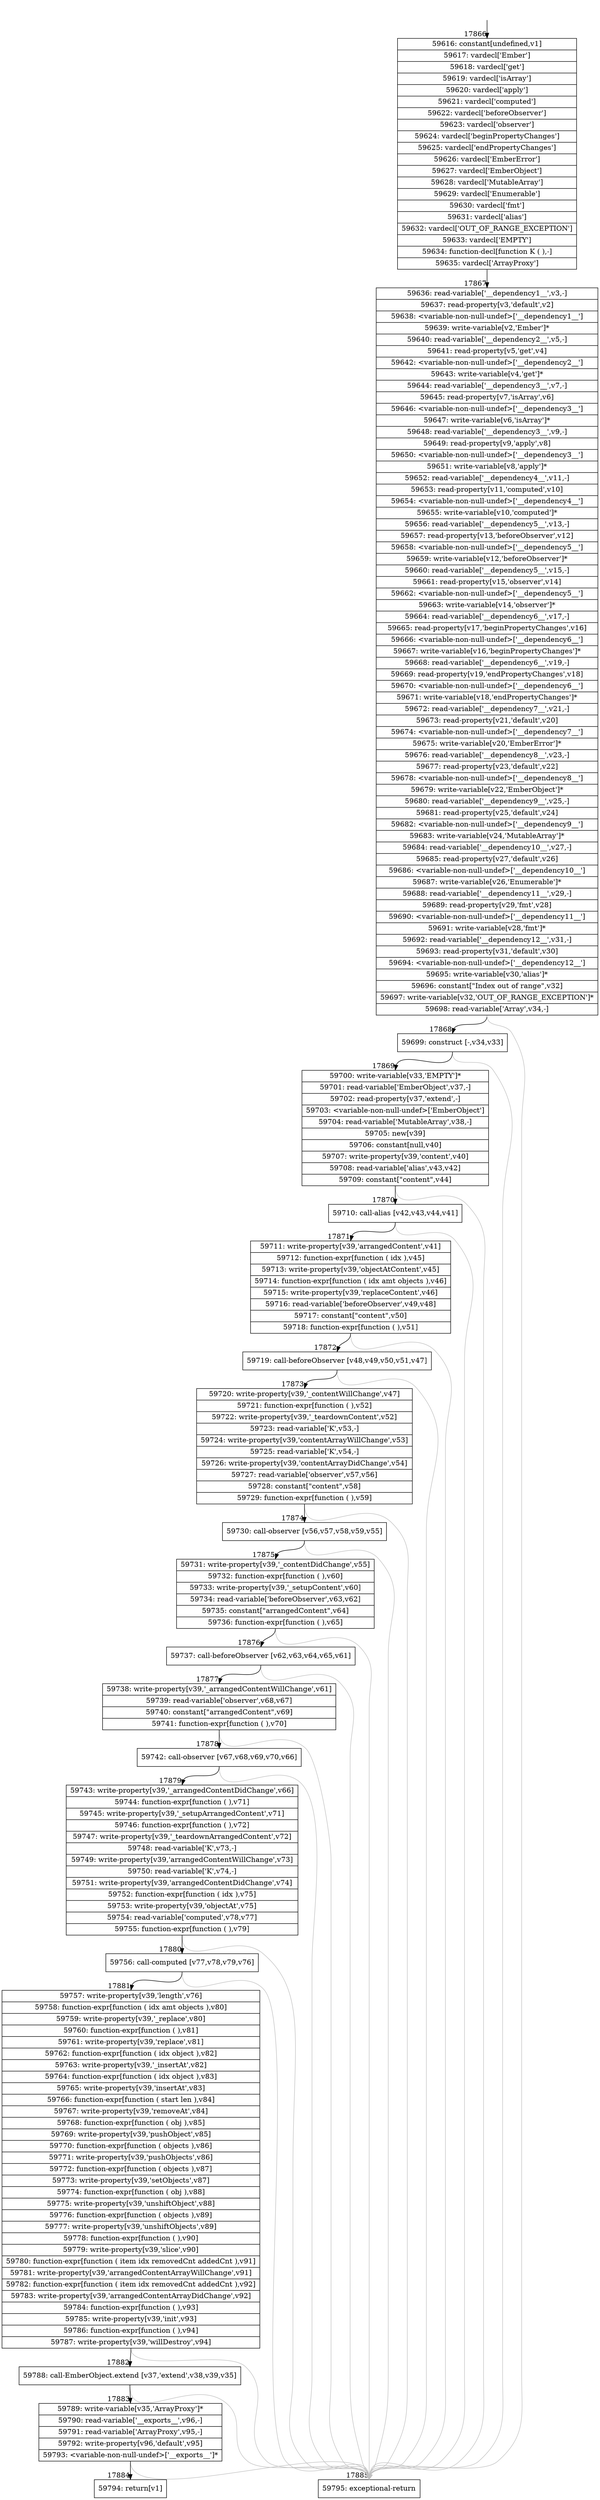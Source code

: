digraph {
rankdir="TD"
BB_entry1512[shape=none,label=""];
BB_entry1512 -> BB17866 [tailport=s, headport=n, headlabel="    17866"]
BB17866 [shape=record label="{59616: constant[undefined,v1]|59617: vardecl['Ember']|59618: vardecl['get']|59619: vardecl['isArray']|59620: vardecl['apply']|59621: vardecl['computed']|59622: vardecl['beforeObserver']|59623: vardecl['observer']|59624: vardecl['beginPropertyChanges']|59625: vardecl['endPropertyChanges']|59626: vardecl['EmberError']|59627: vardecl['EmberObject']|59628: vardecl['MutableArray']|59629: vardecl['Enumerable']|59630: vardecl['fmt']|59631: vardecl['alias']|59632: vardecl['OUT_OF_RANGE_EXCEPTION']|59633: vardecl['EMPTY']|59634: function-decl[function K ( ),-]|59635: vardecl['ArrayProxy']}" ] 
BB17866 -> BB17867 [tailport=s, headport=n, headlabel="      17867"]
BB17867 [shape=record label="{59636: read-variable['__dependency1__',v3,-]|59637: read-property[v3,'default',v2]|59638: \<variable-non-null-undef\>['__dependency1__']|59639: write-variable[v2,'Ember']*|59640: read-variable['__dependency2__',v5,-]|59641: read-property[v5,'get',v4]|59642: \<variable-non-null-undef\>['__dependency2__']|59643: write-variable[v4,'get']*|59644: read-variable['__dependency3__',v7,-]|59645: read-property[v7,'isArray',v6]|59646: \<variable-non-null-undef\>['__dependency3__']|59647: write-variable[v6,'isArray']*|59648: read-variable['__dependency3__',v9,-]|59649: read-property[v9,'apply',v8]|59650: \<variable-non-null-undef\>['__dependency3__']|59651: write-variable[v8,'apply']*|59652: read-variable['__dependency4__',v11,-]|59653: read-property[v11,'computed',v10]|59654: \<variable-non-null-undef\>['__dependency4__']|59655: write-variable[v10,'computed']*|59656: read-variable['__dependency5__',v13,-]|59657: read-property[v13,'beforeObserver',v12]|59658: \<variable-non-null-undef\>['__dependency5__']|59659: write-variable[v12,'beforeObserver']*|59660: read-variable['__dependency5__',v15,-]|59661: read-property[v15,'observer',v14]|59662: \<variable-non-null-undef\>['__dependency5__']|59663: write-variable[v14,'observer']*|59664: read-variable['__dependency6__',v17,-]|59665: read-property[v17,'beginPropertyChanges',v16]|59666: \<variable-non-null-undef\>['__dependency6__']|59667: write-variable[v16,'beginPropertyChanges']*|59668: read-variable['__dependency6__',v19,-]|59669: read-property[v19,'endPropertyChanges',v18]|59670: \<variable-non-null-undef\>['__dependency6__']|59671: write-variable[v18,'endPropertyChanges']*|59672: read-variable['__dependency7__',v21,-]|59673: read-property[v21,'default',v20]|59674: \<variable-non-null-undef\>['__dependency7__']|59675: write-variable[v20,'EmberError']*|59676: read-variable['__dependency8__',v23,-]|59677: read-property[v23,'default',v22]|59678: \<variable-non-null-undef\>['__dependency8__']|59679: write-variable[v22,'EmberObject']*|59680: read-variable['__dependency9__',v25,-]|59681: read-property[v25,'default',v24]|59682: \<variable-non-null-undef\>['__dependency9__']|59683: write-variable[v24,'MutableArray']*|59684: read-variable['__dependency10__',v27,-]|59685: read-property[v27,'default',v26]|59686: \<variable-non-null-undef\>['__dependency10__']|59687: write-variable[v26,'Enumerable']*|59688: read-variable['__dependency11__',v29,-]|59689: read-property[v29,'fmt',v28]|59690: \<variable-non-null-undef\>['__dependency11__']|59691: write-variable[v28,'fmt']*|59692: read-variable['__dependency12__',v31,-]|59693: read-property[v31,'default',v30]|59694: \<variable-non-null-undef\>['__dependency12__']|59695: write-variable[v30,'alias']*|59696: constant[\"Index out of range\",v32]|59697: write-variable[v32,'OUT_OF_RANGE_EXCEPTION']*|59698: read-variable['Array',v34,-]}" ] 
BB17867 -> BB17868 [tailport=s, headport=n, headlabel="      17868"]
BB17867 -> BB17885 [tailport=s, headport=n, color=gray, headlabel="      17885"]
BB17868 [shape=record label="{59699: construct [-,v34,v33]}" ] 
BB17868 -> BB17869 [tailport=s, headport=n, headlabel="      17869"]
BB17868 -> BB17885 [tailport=s, headport=n, color=gray]
BB17869 [shape=record label="{59700: write-variable[v33,'EMPTY']*|59701: read-variable['EmberObject',v37,-]|59702: read-property[v37,'extend',-]|59703: \<variable-non-null-undef\>['EmberObject']|59704: read-variable['MutableArray',v38,-]|59705: new[v39]|59706: constant[null,v40]|59707: write-property[v39,'content',v40]|59708: read-variable['alias',v43,v42]|59709: constant[\"content\",v44]}" ] 
BB17869 -> BB17870 [tailport=s, headport=n, headlabel="      17870"]
BB17869 -> BB17885 [tailport=s, headport=n, color=gray]
BB17870 [shape=record label="{59710: call-alias [v42,v43,v44,v41]}" ] 
BB17870 -> BB17871 [tailport=s, headport=n, headlabel="      17871"]
BB17870 -> BB17885 [tailport=s, headport=n, color=gray]
BB17871 [shape=record label="{59711: write-property[v39,'arrangedContent',v41]|59712: function-expr[function ( idx ),v45]|59713: write-property[v39,'objectAtContent',v45]|59714: function-expr[function ( idx amt objects ),v46]|59715: write-property[v39,'replaceContent',v46]|59716: read-variable['beforeObserver',v49,v48]|59717: constant[\"content\",v50]|59718: function-expr[function ( ),v51]}" ] 
BB17871 -> BB17872 [tailport=s, headport=n, headlabel="      17872"]
BB17871 -> BB17885 [tailport=s, headport=n, color=gray]
BB17872 [shape=record label="{59719: call-beforeObserver [v48,v49,v50,v51,v47]}" ] 
BB17872 -> BB17873 [tailport=s, headport=n, headlabel="      17873"]
BB17872 -> BB17885 [tailport=s, headport=n, color=gray]
BB17873 [shape=record label="{59720: write-property[v39,'_contentWillChange',v47]|59721: function-expr[function ( ),v52]|59722: write-property[v39,'_teardownContent',v52]|59723: read-variable['K',v53,-]|59724: write-property[v39,'contentArrayWillChange',v53]|59725: read-variable['K',v54,-]|59726: write-property[v39,'contentArrayDidChange',v54]|59727: read-variable['observer',v57,v56]|59728: constant[\"content\",v58]|59729: function-expr[function ( ),v59]}" ] 
BB17873 -> BB17874 [tailport=s, headport=n, headlabel="      17874"]
BB17873 -> BB17885 [tailport=s, headport=n, color=gray]
BB17874 [shape=record label="{59730: call-observer [v56,v57,v58,v59,v55]}" ] 
BB17874 -> BB17875 [tailport=s, headport=n, headlabel="      17875"]
BB17874 -> BB17885 [tailport=s, headport=n, color=gray]
BB17875 [shape=record label="{59731: write-property[v39,'_contentDidChange',v55]|59732: function-expr[function ( ),v60]|59733: write-property[v39,'_setupContent',v60]|59734: read-variable['beforeObserver',v63,v62]|59735: constant[\"arrangedContent\",v64]|59736: function-expr[function ( ),v65]}" ] 
BB17875 -> BB17876 [tailport=s, headport=n, headlabel="      17876"]
BB17875 -> BB17885 [tailport=s, headport=n, color=gray]
BB17876 [shape=record label="{59737: call-beforeObserver [v62,v63,v64,v65,v61]}" ] 
BB17876 -> BB17877 [tailport=s, headport=n, headlabel="      17877"]
BB17876 -> BB17885 [tailport=s, headport=n, color=gray]
BB17877 [shape=record label="{59738: write-property[v39,'_arrangedContentWillChange',v61]|59739: read-variable['observer',v68,v67]|59740: constant[\"arrangedContent\",v69]|59741: function-expr[function ( ),v70]}" ] 
BB17877 -> BB17878 [tailport=s, headport=n, headlabel="      17878"]
BB17877 -> BB17885 [tailport=s, headport=n, color=gray]
BB17878 [shape=record label="{59742: call-observer [v67,v68,v69,v70,v66]}" ] 
BB17878 -> BB17879 [tailport=s, headport=n, headlabel="      17879"]
BB17878 -> BB17885 [tailport=s, headport=n, color=gray]
BB17879 [shape=record label="{59743: write-property[v39,'_arrangedContentDidChange',v66]|59744: function-expr[function ( ),v71]|59745: write-property[v39,'_setupArrangedContent',v71]|59746: function-expr[function ( ),v72]|59747: write-property[v39,'_teardownArrangedContent',v72]|59748: read-variable['K',v73,-]|59749: write-property[v39,'arrangedContentWillChange',v73]|59750: read-variable['K',v74,-]|59751: write-property[v39,'arrangedContentDidChange',v74]|59752: function-expr[function ( idx ),v75]|59753: write-property[v39,'objectAt',v75]|59754: read-variable['computed',v78,v77]|59755: function-expr[function ( ),v79]}" ] 
BB17879 -> BB17880 [tailport=s, headport=n, headlabel="      17880"]
BB17879 -> BB17885 [tailport=s, headport=n, color=gray]
BB17880 [shape=record label="{59756: call-computed [v77,v78,v79,v76]}" ] 
BB17880 -> BB17881 [tailport=s, headport=n, headlabel="      17881"]
BB17880 -> BB17885 [tailport=s, headport=n, color=gray]
BB17881 [shape=record label="{59757: write-property[v39,'length',v76]|59758: function-expr[function ( idx amt objects ),v80]|59759: write-property[v39,'_replace',v80]|59760: function-expr[function ( ),v81]|59761: write-property[v39,'replace',v81]|59762: function-expr[function ( idx object ),v82]|59763: write-property[v39,'_insertAt',v82]|59764: function-expr[function ( idx object ),v83]|59765: write-property[v39,'insertAt',v83]|59766: function-expr[function ( start len ),v84]|59767: write-property[v39,'removeAt',v84]|59768: function-expr[function ( obj ),v85]|59769: write-property[v39,'pushObject',v85]|59770: function-expr[function ( objects ),v86]|59771: write-property[v39,'pushObjects',v86]|59772: function-expr[function ( objects ),v87]|59773: write-property[v39,'setObjects',v87]|59774: function-expr[function ( obj ),v88]|59775: write-property[v39,'unshiftObject',v88]|59776: function-expr[function ( objects ),v89]|59777: write-property[v39,'unshiftObjects',v89]|59778: function-expr[function ( ),v90]|59779: write-property[v39,'slice',v90]|59780: function-expr[function ( item idx removedCnt addedCnt ),v91]|59781: write-property[v39,'arrangedContentArrayWillChange',v91]|59782: function-expr[function ( item idx removedCnt addedCnt ),v92]|59783: write-property[v39,'arrangedContentArrayDidChange',v92]|59784: function-expr[function ( ),v93]|59785: write-property[v39,'init',v93]|59786: function-expr[function ( ),v94]|59787: write-property[v39,'willDestroy',v94]}" ] 
BB17881 -> BB17882 [tailport=s, headport=n, headlabel="      17882"]
BB17881 -> BB17885 [tailport=s, headport=n, color=gray]
BB17882 [shape=record label="{59788: call-EmberObject.extend [v37,'extend',v38,v39,v35]}" ] 
BB17882 -> BB17883 [tailport=s, headport=n, headlabel="      17883"]
BB17882 -> BB17885 [tailport=s, headport=n, color=gray]
BB17883 [shape=record label="{59789: write-variable[v35,'ArrayProxy']*|59790: read-variable['__exports__',v96,-]|59791: read-variable['ArrayProxy',v95,-]|59792: write-property[v96,'default',v95]|59793: \<variable-non-null-undef\>['__exports__']*}" ] 
BB17883 -> BB17884 [tailport=s, headport=n, headlabel="      17884"]
BB17883 -> BB17885 [tailport=s, headport=n, color=gray]
BB17884 [shape=record label="{59794: return[v1]}" ] 
BB17885 [shape=record label="{59795: exceptional-return}" ] 
//#$~ 33524
}
